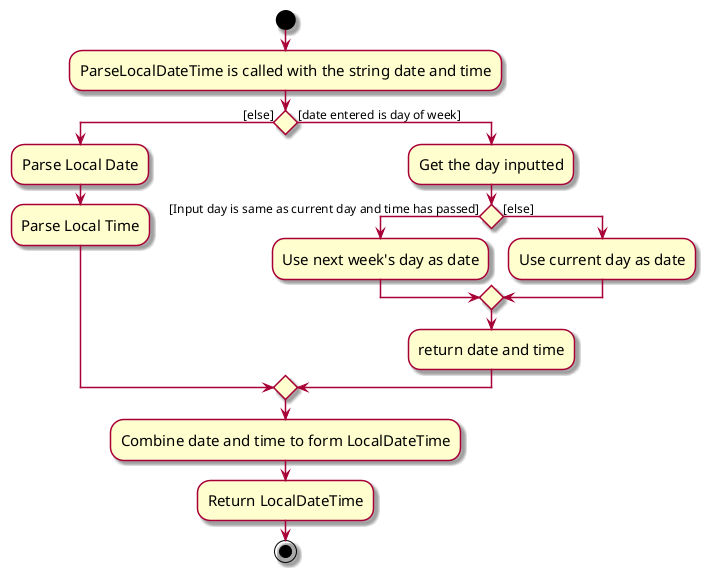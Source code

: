@startuml
skin rose
skinparam ActivityFontSize 15
skinparam ArrowFontSize 12
start
:ParseLocalDateTime is called with the string date and time;


if () then ([else])
    :Parse Local Date;

    :Parse Local Time;
else ([date entered is day of week])
    :Get the day inputted;
    if() then ([Input day is same as current day and time has passed])
    :Use next week's day as date;
    else([else])
    :Use current day as date;
    endif
    :return date and time;


endif
:Combine date and time to form LocalDateTime;
:Return LocalDateTime;

stop
@enduml
